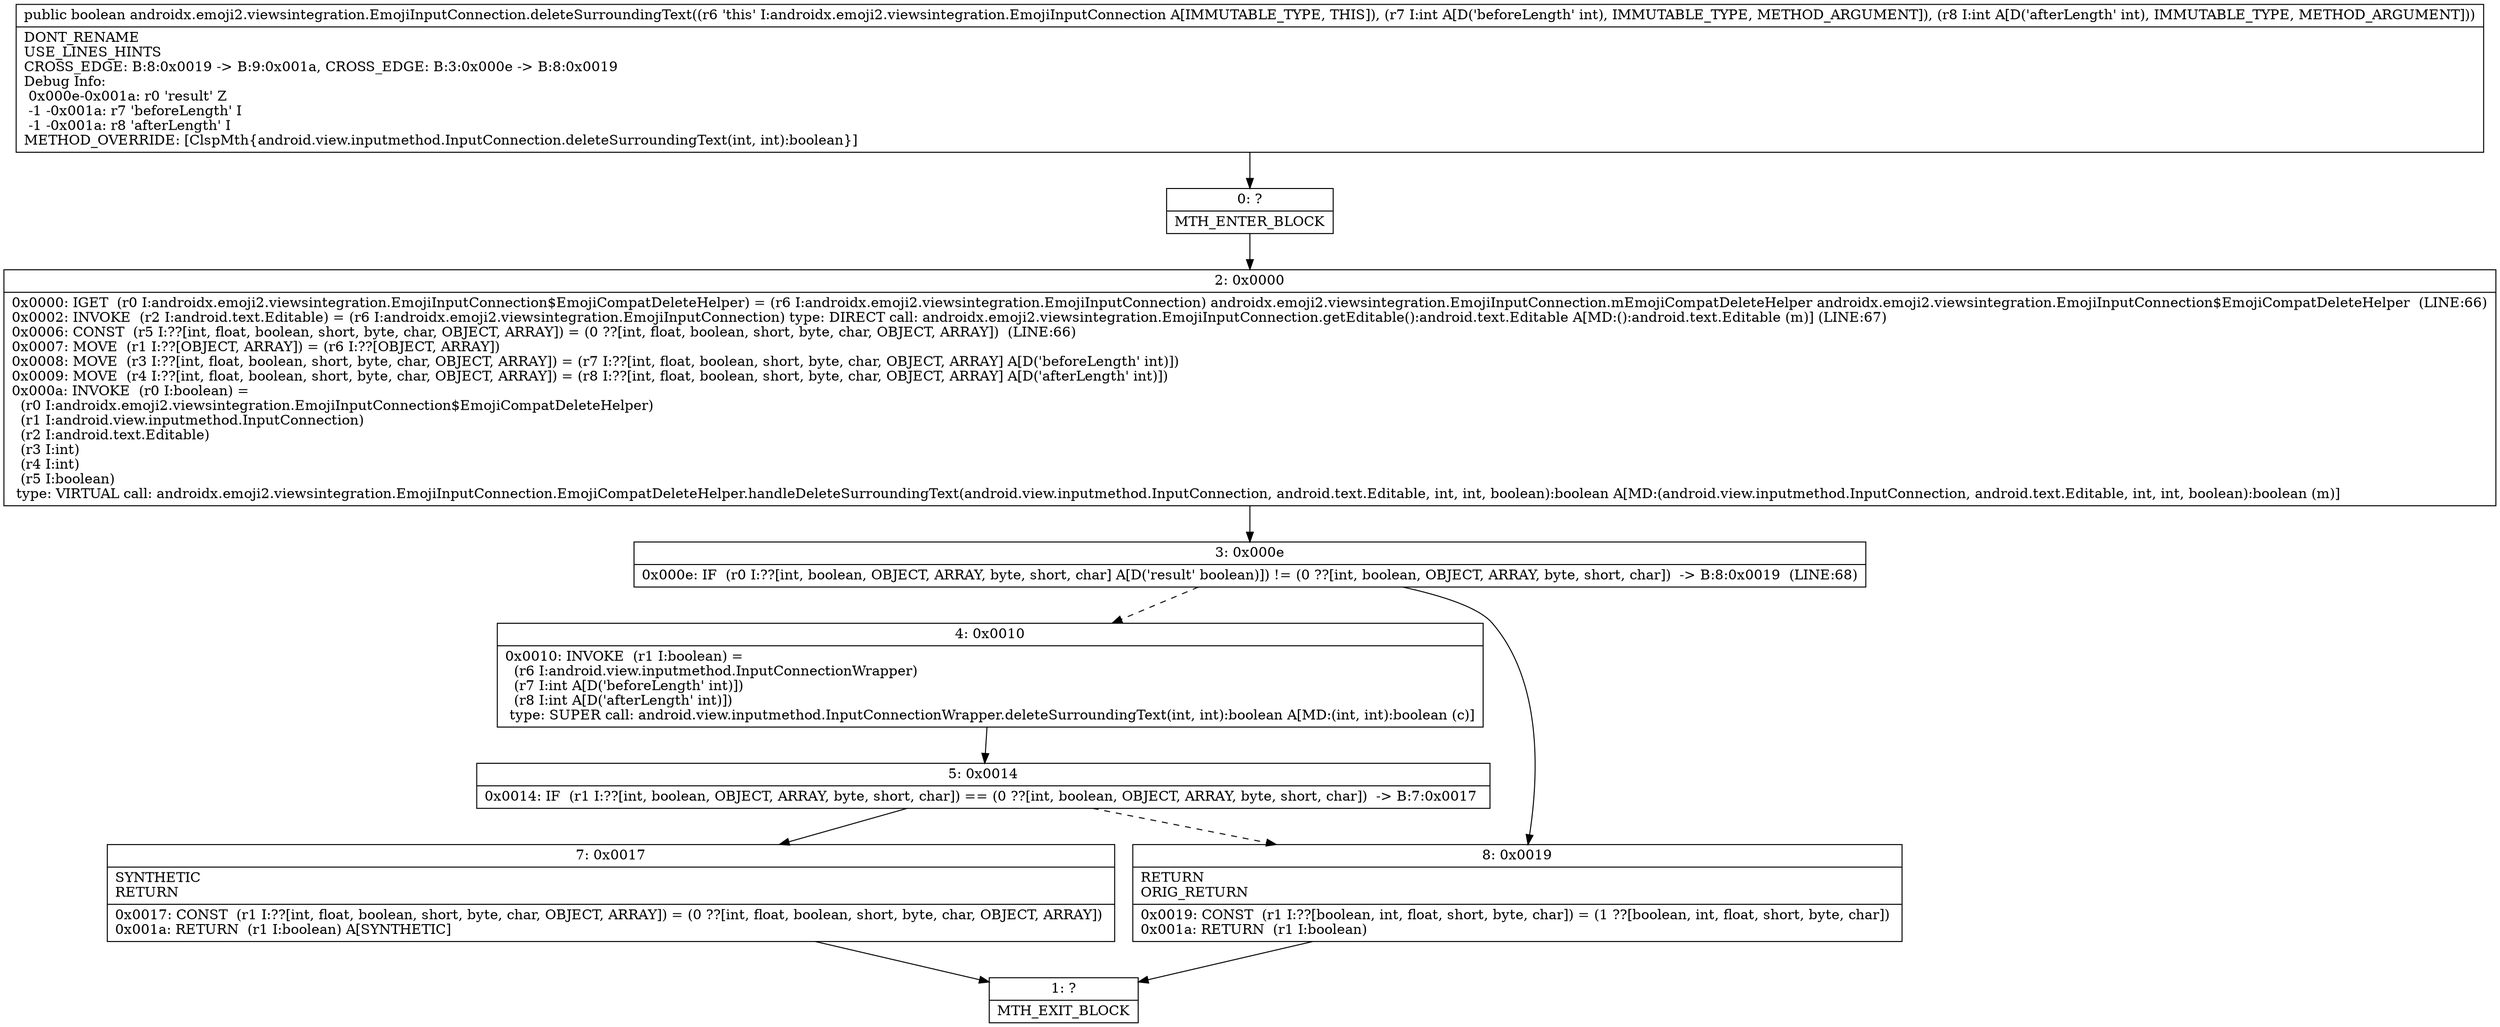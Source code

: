 digraph "CFG forandroidx.emoji2.viewsintegration.EmojiInputConnection.deleteSurroundingText(II)Z" {
Node_0 [shape=record,label="{0\:\ ?|MTH_ENTER_BLOCK\l}"];
Node_2 [shape=record,label="{2\:\ 0x0000|0x0000: IGET  (r0 I:androidx.emoji2.viewsintegration.EmojiInputConnection$EmojiCompatDeleteHelper) = (r6 I:androidx.emoji2.viewsintegration.EmojiInputConnection) androidx.emoji2.viewsintegration.EmojiInputConnection.mEmojiCompatDeleteHelper androidx.emoji2.viewsintegration.EmojiInputConnection$EmojiCompatDeleteHelper  (LINE:66)\l0x0002: INVOKE  (r2 I:android.text.Editable) = (r6 I:androidx.emoji2.viewsintegration.EmojiInputConnection) type: DIRECT call: androidx.emoji2.viewsintegration.EmojiInputConnection.getEditable():android.text.Editable A[MD:():android.text.Editable (m)] (LINE:67)\l0x0006: CONST  (r5 I:??[int, float, boolean, short, byte, char, OBJECT, ARRAY]) = (0 ??[int, float, boolean, short, byte, char, OBJECT, ARRAY])  (LINE:66)\l0x0007: MOVE  (r1 I:??[OBJECT, ARRAY]) = (r6 I:??[OBJECT, ARRAY]) \l0x0008: MOVE  (r3 I:??[int, float, boolean, short, byte, char, OBJECT, ARRAY]) = (r7 I:??[int, float, boolean, short, byte, char, OBJECT, ARRAY] A[D('beforeLength' int)]) \l0x0009: MOVE  (r4 I:??[int, float, boolean, short, byte, char, OBJECT, ARRAY]) = (r8 I:??[int, float, boolean, short, byte, char, OBJECT, ARRAY] A[D('afterLength' int)]) \l0x000a: INVOKE  (r0 I:boolean) = \l  (r0 I:androidx.emoji2.viewsintegration.EmojiInputConnection$EmojiCompatDeleteHelper)\l  (r1 I:android.view.inputmethod.InputConnection)\l  (r2 I:android.text.Editable)\l  (r3 I:int)\l  (r4 I:int)\l  (r5 I:boolean)\l type: VIRTUAL call: androidx.emoji2.viewsintegration.EmojiInputConnection.EmojiCompatDeleteHelper.handleDeleteSurroundingText(android.view.inputmethod.InputConnection, android.text.Editable, int, int, boolean):boolean A[MD:(android.view.inputmethod.InputConnection, android.text.Editable, int, int, boolean):boolean (m)]\l}"];
Node_3 [shape=record,label="{3\:\ 0x000e|0x000e: IF  (r0 I:??[int, boolean, OBJECT, ARRAY, byte, short, char] A[D('result' boolean)]) != (0 ??[int, boolean, OBJECT, ARRAY, byte, short, char])  \-\> B:8:0x0019  (LINE:68)\l}"];
Node_4 [shape=record,label="{4\:\ 0x0010|0x0010: INVOKE  (r1 I:boolean) = \l  (r6 I:android.view.inputmethod.InputConnectionWrapper)\l  (r7 I:int A[D('beforeLength' int)])\l  (r8 I:int A[D('afterLength' int)])\l type: SUPER call: android.view.inputmethod.InputConnectionWrapper.deleteSurroundingText(int, int):boolean A[MD:(int, int):boolean (c)]\l}"];
Node_5 [shape=record,label="{5\:\ 0x0014|0x0014: IF  (r1 I:??[int, boolean, OBJECT, ARRAY, byte, short, char]) == (0 ??[int, boolean, OBJECT, ARRAY, byte, short, char])  \-\> B:7:0x0017 \l}"];
Node_7 [shape=record,label="{7\:\ 0x0017|SYNTHETIC\lRETURN\l|0x0017: CONST  (r1 I:??[int, float, boolean, short, byte, char, OBJECT, ARRAY]) = (0 ??[int, float, boolean, short, byte, char, OBJECT, ARRAY]) \l0x001a: RETURN  (r1 I:boolean) A[SYNTHETIC]\l}"];
Node_1 [shape=record,label="{1\:\ ?|MTH_EXIT_BLOCK\l}"];
Node_8 [shape=record,label="{8\:\ 0x0019|RETURN\lORIG_RETURN\l|0x0019: CONST  (r1 I:??[boolean, int, float, short, byte, char]) = (1 ??[boolean, int, float, short, byte, char]) \l0x001a: RETURN  (r1 I:boolean) \l}"];
MethodNode[shape=record,label="{public boolean androidx.emoji2.viewsintegration.EmojiInputConnection.deleteSurroundingText((r6 'this' I:androidx.emoji2.viewsintegration.EmojiInputConnection A[IMMUTABLE_TYPE, THIS]), (r7 I:int A[D('beforeLength' int), IMMUTABLE_TYPE, METHOD_ARGUMENT]), (r8 I:int A[D('afterLength' int), IMMUTABLE_TYPE, METHOD_ARGUMENT]))  | DONT_RENAME\lUSE_LINES_HINTS\lCROSS_EDGE: B:8:0x0019 \-\> B:9:0x001a, CROSS_EDGE: B:3:0x000e \-\> B:8:0x0019\lDebug Info:\l  0x000e\-0x001a: r0 'result' Z\l  \-1 \-0x001a: r7 'beforeLength' I\l  \-1 \-0x001a: r8 'afterLength' I\lMETHOD_OVERRIDE: [ClspMth\{android.view.inputmethod.InputConnection.deleteSurroundingText(int, int):boolean\}]\l}"];
MethodNode -> Node_0;Node_0 -> Node_2;
Node_2 -> Node_3;
Node_3 -> Node_4[style=dashed];
Node_3 -> Node_8;
Node_4 -> Node_5;
Node_5 -> Node_7;
Node_5 -> Node_8[style=dashed];
Node_7 -> Node_1;
Node_8 -> Node_1;
}

